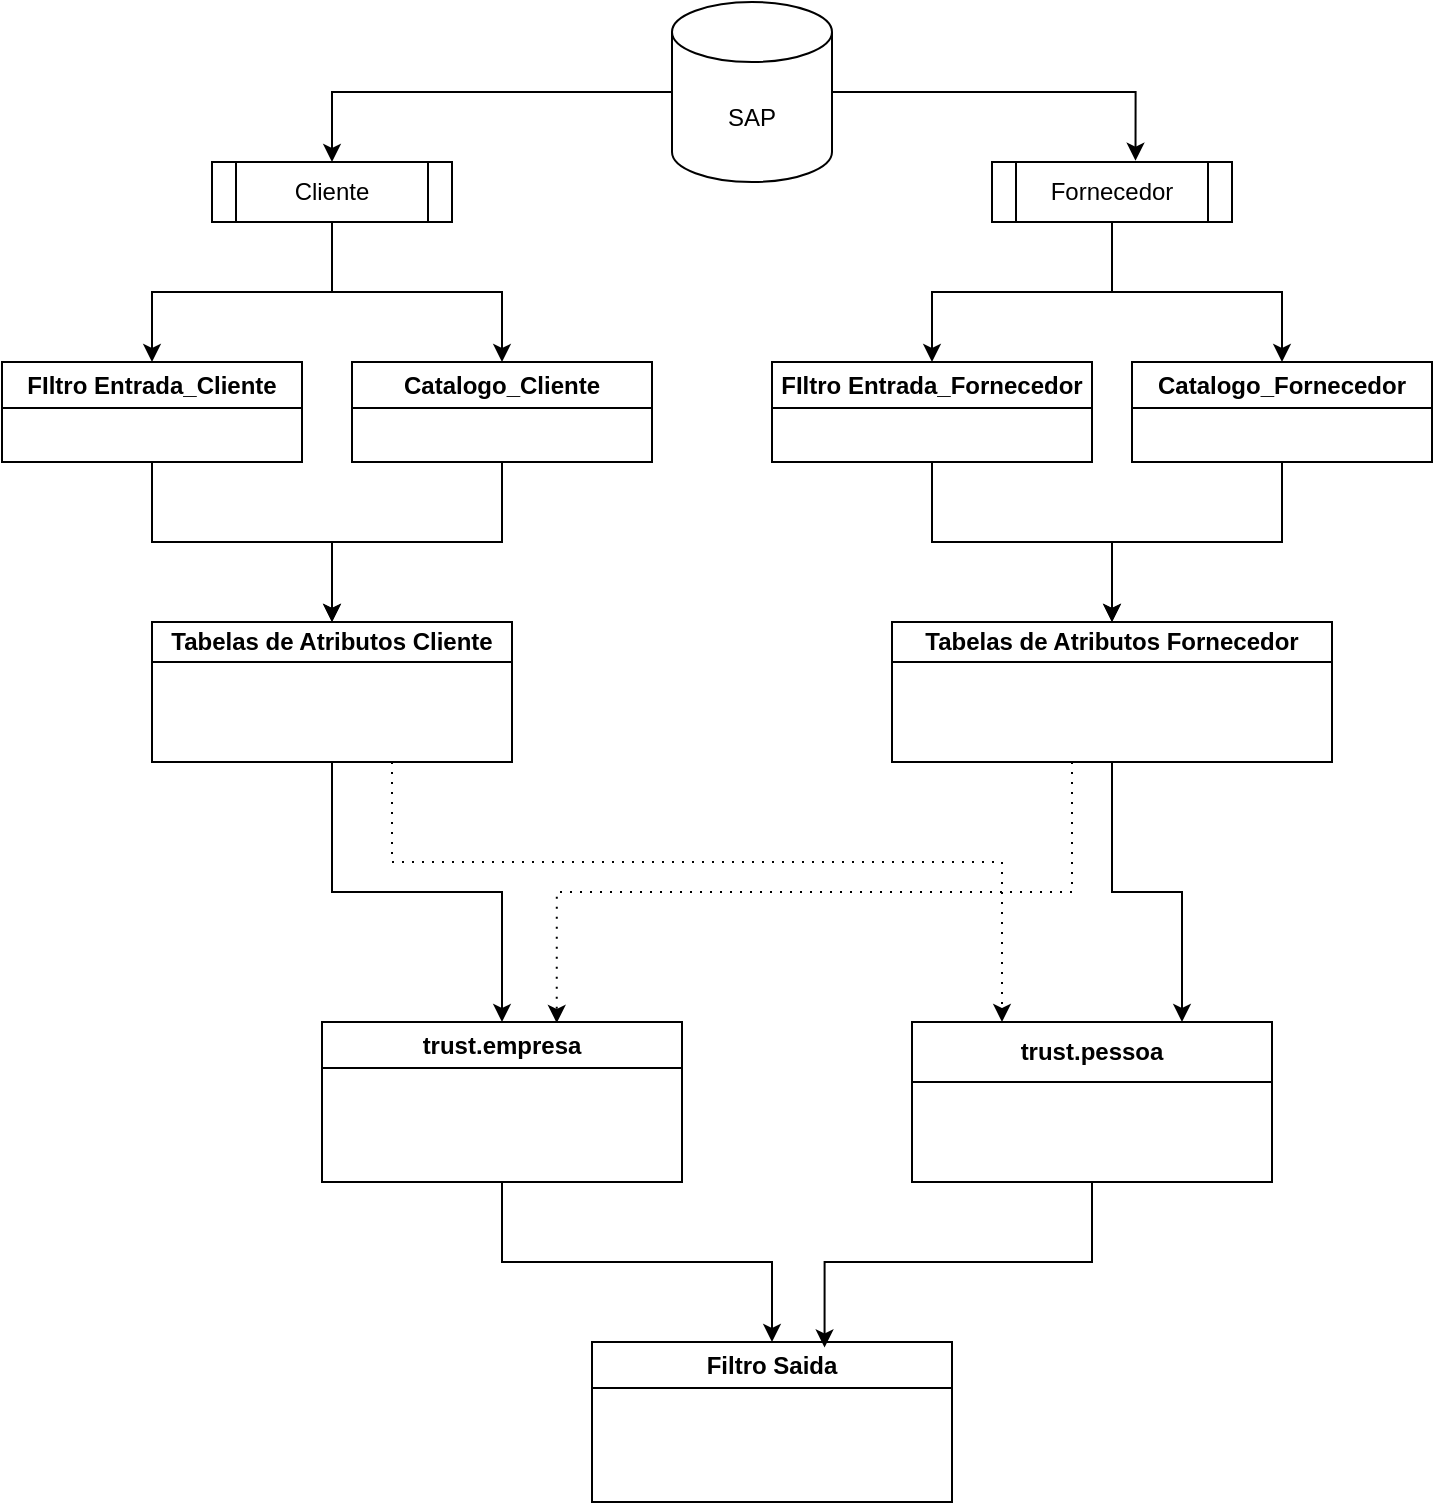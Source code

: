 <mxfile version="22.0.8" type="github">
  <diagram name="Page-1" id="G1UgSnTUx0AFwGoddcQG">
    <mxGraphModel dx="1014" dy="565" grid="1" gridSize="10" guides="1" tooltips="1" connect="1" arrows="1" fold="1" page="1" pageScale="1" pageWidth="827" pageHeight="1169" math="0" shadow="0">
      <root>
        <mxCell id="0" />
        <mxCell id="1" parent="0" />
        <mxCell id="OJw41beUeaNImSEufT9z-13" style="edgeStyle=orthogonalEdgeStyle;rounded=0;orthogonalLoop=1;jettySize=auto;html=1;entryX=0.5;entryY=0;entryDx=0;entryDy=0;" edge="1" parent="1" source="OJw41beUeaNImSEufT9z-1" target="OJw41beUeaNImSEufT9z-11">
          <mxGeometry relative="1" as="geometry" />
        </mxCell>
        <mxCell id="OJw41beUeaNImSEufT9z-1" value="SAP" style="shape=cylinder3;whiteSpace=wrap;html=1;boundedLbl=1;backgroundOutline=1;size=15;" vertex="1" parent="1">
          <mxGeometry x="380" y="10" width="80" height="90" as="geometry" />
        </mxCell>
        <mxCell id="OJw41beUeaNImSEufT9z-23" style="edgeStyle=orthogonalEdgeStyle;rounded=0;orthogonalLoop=1;jettySize=auto;html=1;entryX=0.5;entryY=0;entryDx=0;entryDy=0;" edge="1" parent="1" source="OJw41beUeaNImSEufT9z-2" target="OJw41beUeaNImSEufT9z-20">
          <mxGeometry relative="1" as="geometry" />
        </mxCell>
        <mxCell id="OJw41beUeaNImSEufT9z-2" value="FIltro Entrada_Cliente" style="swimlane;whiteSpace=wrap;html=1;" vertex="1" parent="1">
          <mxGeometry x="45" y="190" width="150" height="50" as="geometry" />
        </mxCell>
        <mxCell id="OJw41beUeaNImSEufT9z-24" style="edgeStyle=orthogonalEdgeStyle;rounded=0;orthogonalLoop=1;jettySize=auto;html=1;" edge="1" parent="1" source="OJw41beUeaNImSEufT9z-3" target="OJw41beUeaNImSEufT9z-20">
          <mxGeometry relative="1" as="geometry" />
        </mxCell>
        <mxCell id="OJw41beUeaNImSEufT9z-3" value="Catalogo_Cliente" style="swimlane;whiteSpace=wrap;html=1;" vertex="1" parent="1">
          <mxGeometry x="220" y="190" width="150" height="50" as="geometry" />
        </mxCell>
        <mxCell id="OJw41beUeaNImSEufT9z-25" style="edgeStyle=orthogonalEdgeStyle;rounded=0;orthogonalLoop=1;jettySize=auto;html=1;entryX=0.5;entryY=0;entryDx=0;entryDy=0;" edge="1" parent="1" source="OJw41beUeaNImSEufT9z-4" target="OJw41beUeaNImSEufT9z-22">
          <mxGeometry relative="1" as="geometry" />
        </mxCell>
        <mxCell id="OJw41beUeaNImSEufT9z-4" value="FIltro Entrada_Fornecedor" style="swimlane;whiteSpace=wrap;html=1;" vertex="1" parent="1">
          <mxGeometry x="430" y="190" width="160" height="50" as="geometry" />
        </mxCell>
        <mxCell id="OJw41beUeaNImSEufT9z-26" style="edgeStyle=orthogonalEdgeStyle;rounded=0;orthogonalLoop=1;jettySize=auto;html=1;entryX=0.5;entryY=0;entryDx=0;entryDy=0;" edge="1" parent="1" source="OJw41beUeaNImSEufT9z-9" target="OJw41beUeaNImSEufT9z-22">
          <mxGeometry relative="1" as="geometry" />
        </mxCell>
        <mxCell id="OJw41beUeaNImSEufT9z-9" value="Catalogo_Fornecedor" style="swimlane;whiteSpace=wrap;html=1;" vertex="1" parent="1">
          <mxGeometry x="610" y="190" width="150" height="50" as="geometry" />
        </mxCell>
        <mxCell id="OJw41beUeaNImSEufT9z-15" style="edgeStyle=orthogonalEdgeStyle;rounded=0;orthogonalLoop=1;jettySize=auto;html=1;entryX=0.5;entryY=0;entryDx=0;entryDy=0;" edge="1" parent="1" source="OJw41beUeaNImSEufT9z-11" target="OJw41beUeaNImSEufT9z-2">
          <mxGeometry relative="1" as="geometry" />
        </mxCell>
        <mxCell id="OJw41beUeaNImSEufT9z-16" style="edgeStyle=orthogonalEdgeStyle;rounded=0;orthogonalLoop=1;jettySize=auto;html=1;entryX=0.5;entryY=0;entryDx=0;entryDy=0;" edge="1" parent="1" source="OJw41beUeaNImSEufT9z-11" target="OJw41beUeaNImSEufT9z-3">
          <mxGeometry relative="1" as="geometry" />
        </mxCell>
        <mxCell id="OJw41beUeaNImSEufT9z-11" value="Cliente" style="shape=process;whiteSpace=wrap;html=1;backgroundOutline=1;" vertex="1" parent="1">
          <mxGeometry x="150" y="90" width="120" height="30" as="geometry" />
        </mxCell>
        <mxCell id="OJw41beUeaNImSEufT9z-17" style="edgeStyle=orthogonalEdgeStyle;rounded=0;orthogonalLoop=1;jettySize=auto;html=1;" edge="1" parent="1" source="OJw41beUeaNImSEufT9z-12" target="OJw41beUeaNImSEufT9z-4">
          <mxGeometry relative="1" as="geometry" />
        </mxCell>
        <mxCell id="OJw41beUeaNImSEufT9z-18" style="edgeStyle=orthogonalEdgeStyle;rounded=0;orthogonalLoop=1;jettySize=auto;html=1;" edge="1" parent="1" source="OJw41beUeaNImSEufT9z-12" target="OJw41beUeaNImSEufT9z-9">
          <mxGeometry relative="1" as="geometry" />
        </mxCell>
        <mxCell id="OJw41beUeaNImSEufT9z-12" value="Fornecedor" style="shape=process;whiteSpace=wrap;html=1;backgroundOutline=1;" vertex="1" parent="1">
          <mxGeometry x="540" y="90" width="120" height="30" as="geometry" />
        </mxCell>
        <mxCell id="OJw41beUeaNImSEufT9z-14" style="edgeStyle=orthogonalEdgeStyle;rounded=0;orthogonalLoop=1;jettySize=auto;html=1;entryX=0.598;entryY=-0.022;entryDx=0;entryDy=0;entryPerimeter=0;" edge="1" parent="1" source="OJw41beUeaNImSEufT9z-1" target="OJw41beUeaNImSEufT9z-12">
          <mxGeometry relative="1" as="geometry" />
        </mxCell>
        <mxCell id="OJw41beUeaNImSEufT9z-32" style="edgeStyle=orthogonalEdgeStyle;rounded=0;orthogonalLoop=1;jettySize=auto;html=1;" edge="1" parent="1" source="OJw41beUeaNImSEufT9z-20" target="OJw41beUeaNImSEufT9z-30">
          <mxGeometry relative="1" as="geometry" />
        </mxCell>
        <mxCell id="OJw41beUeaNImSEufT9z-37" style="edgeStyle=orthogonalEdgeStyle;rounded=0;orthogonalLoop=1;jettySize=auto;html=1;entryX=0.25;entryY=0;entryDx=0;entryDy=0;dashed=1;dashPattern=1 4;" edge="1" parent="1" source="OJw41beUeaNImSEufT9z-20" target="OJw41beUeaNImSEufT9z-31">
          <mxGeometry relative="1" as="geometry">
            <Array as="points">
              <mxPoint x="240" y="440" />
              <mxPoint x="545" y="440" />
            </Array>
          </mxGeometry>
        </mxCell>
        <mxCell id="OJw41beUeaNImSEufT9z-20" value="Tabelas de Atributos Cliente" style="swimlane;whiteSpace=wrap;html=1;startSize=20;" vertex="1" parent="1">
          <mxGeometry x="120" y="320" width="180" height="70" as="geometry" />
        </mxCell>
        <mxCell id="OJw41beUeaNImSEufT9z-39" style="edgeStyle=orthogonalEdgeStyle;rounded=0;orthogonalLoop=1;jettySize=auto;html=1;entryX=0.75;entryY=0;entryDx=0;entryDy=0;" edge="1" parent="1" source="OJw41beUeaNImSEufT9z-22" target="OJw41beUeaNImSEufT9z-31">
          <mxGeometry relative="1" as="geometry" />
        </mxCell>
        <mxCell id="OJw41beUeaNImSEufT9z-22" value="Tabelas de Atributos Fornecedor" style="swimlane;whiteSpace=wrap;html=1;startSize=20;" vertex="1" parent="1">
          <mxGeometry x="490" y="320" width="220" height="70" as="geometry" />
        </mxCell>
        <mxCell id="OJw41beUeaNImSEufT9z-41" style="edgeStyle=orthogonalEdgeStyle;rounded=0;orthogonalLoop=1;jettySize=auto;html=1;entryX=0.5;entryY=0;entryDx=0;entryDy=0;" edge="1" parent="1" source="OJw41beUeaNImSEufT9z-30" target="OJw41beUeaNImSEufT9z-40">
          <mxGeometry relative="1" as="geometry" />
        </mxCell>
        <mxCell id="OJw41beUeaNImSEufT9z-30" value="trust.empresa" style="swimlane;whiteSpace=wrap;html=1;" vertex="1" parent="1">
          <mxGeometry x="205" y="520" width="180" height="80" as="geometry" />
        </mxCell>
        <mxCell id="OJw41beUeaNImSEufT9z-31" value="trust.pessoa" style="swimlane;whiteSpace=wrap;html=1;startSize=30;" vertex="1" parent="1">
          <mxGeometry x="500" y="520" width="180" height="80" as="geometry" />
        </mxCell>
        <mxCell id="OJw41beUeaNImSEufT9z-35" style="edgeStyle=orthogonalEdgeStyle;rounded=0;orthogonalLoop=1;jettySize=auto;html=1;exitX=0.5;exitY=1;exitDx=0;exitDy=0;entryX=0.652;entryY=0.006;entryDx=0;entryDy=0;entryPerimeter=0;dashed=1;dashPattern=1 4;" edge="1" parent="1" source="OJw41beUeaNImSEufT9z-22" target="OJw41beUeaNImSEufT9z-30">
          <mxGeometry relative="1" as="geometry">
            <Array as="points">
              <mxPoint x="580" y="390" />
              <mxPoint x="580" y="455" />
              <mxPoint x="322" y="455" />
            </Array>
          </mxGeometry>
        </mxCell>
        <mxCell id="OJw41beUeaNImSEufT9z-40" value="Filtro Saida" style="swimlane;whiteSpace=wrap;html=1;" vertex="1" parent="1">
          <mxGeometry x="340" y="680" width="180" height="80" as="geometry" />
        </mxCell>
        <mxCell id="OJw41beUeaNImSEufT9z-42" style="edgeStyle=orthogonalEdgeStyle;rounded=0;orthogonalLoop=1;jettySize=auto;html=1;entryX=0.646;entryY=0.034;entryDx=0;entryDy=0;entryPerimeter=0;" edge="1" parent="1" source="OJw41beUeaNImSEufT9z-31" target="OJw41beUeaNImSEufT9z-40">
          <mxGeometry relative="1" as="geometry" />
        </mxCell>
      </root>
    </mxGraphModel>
  </diagram>
</mxfile>
